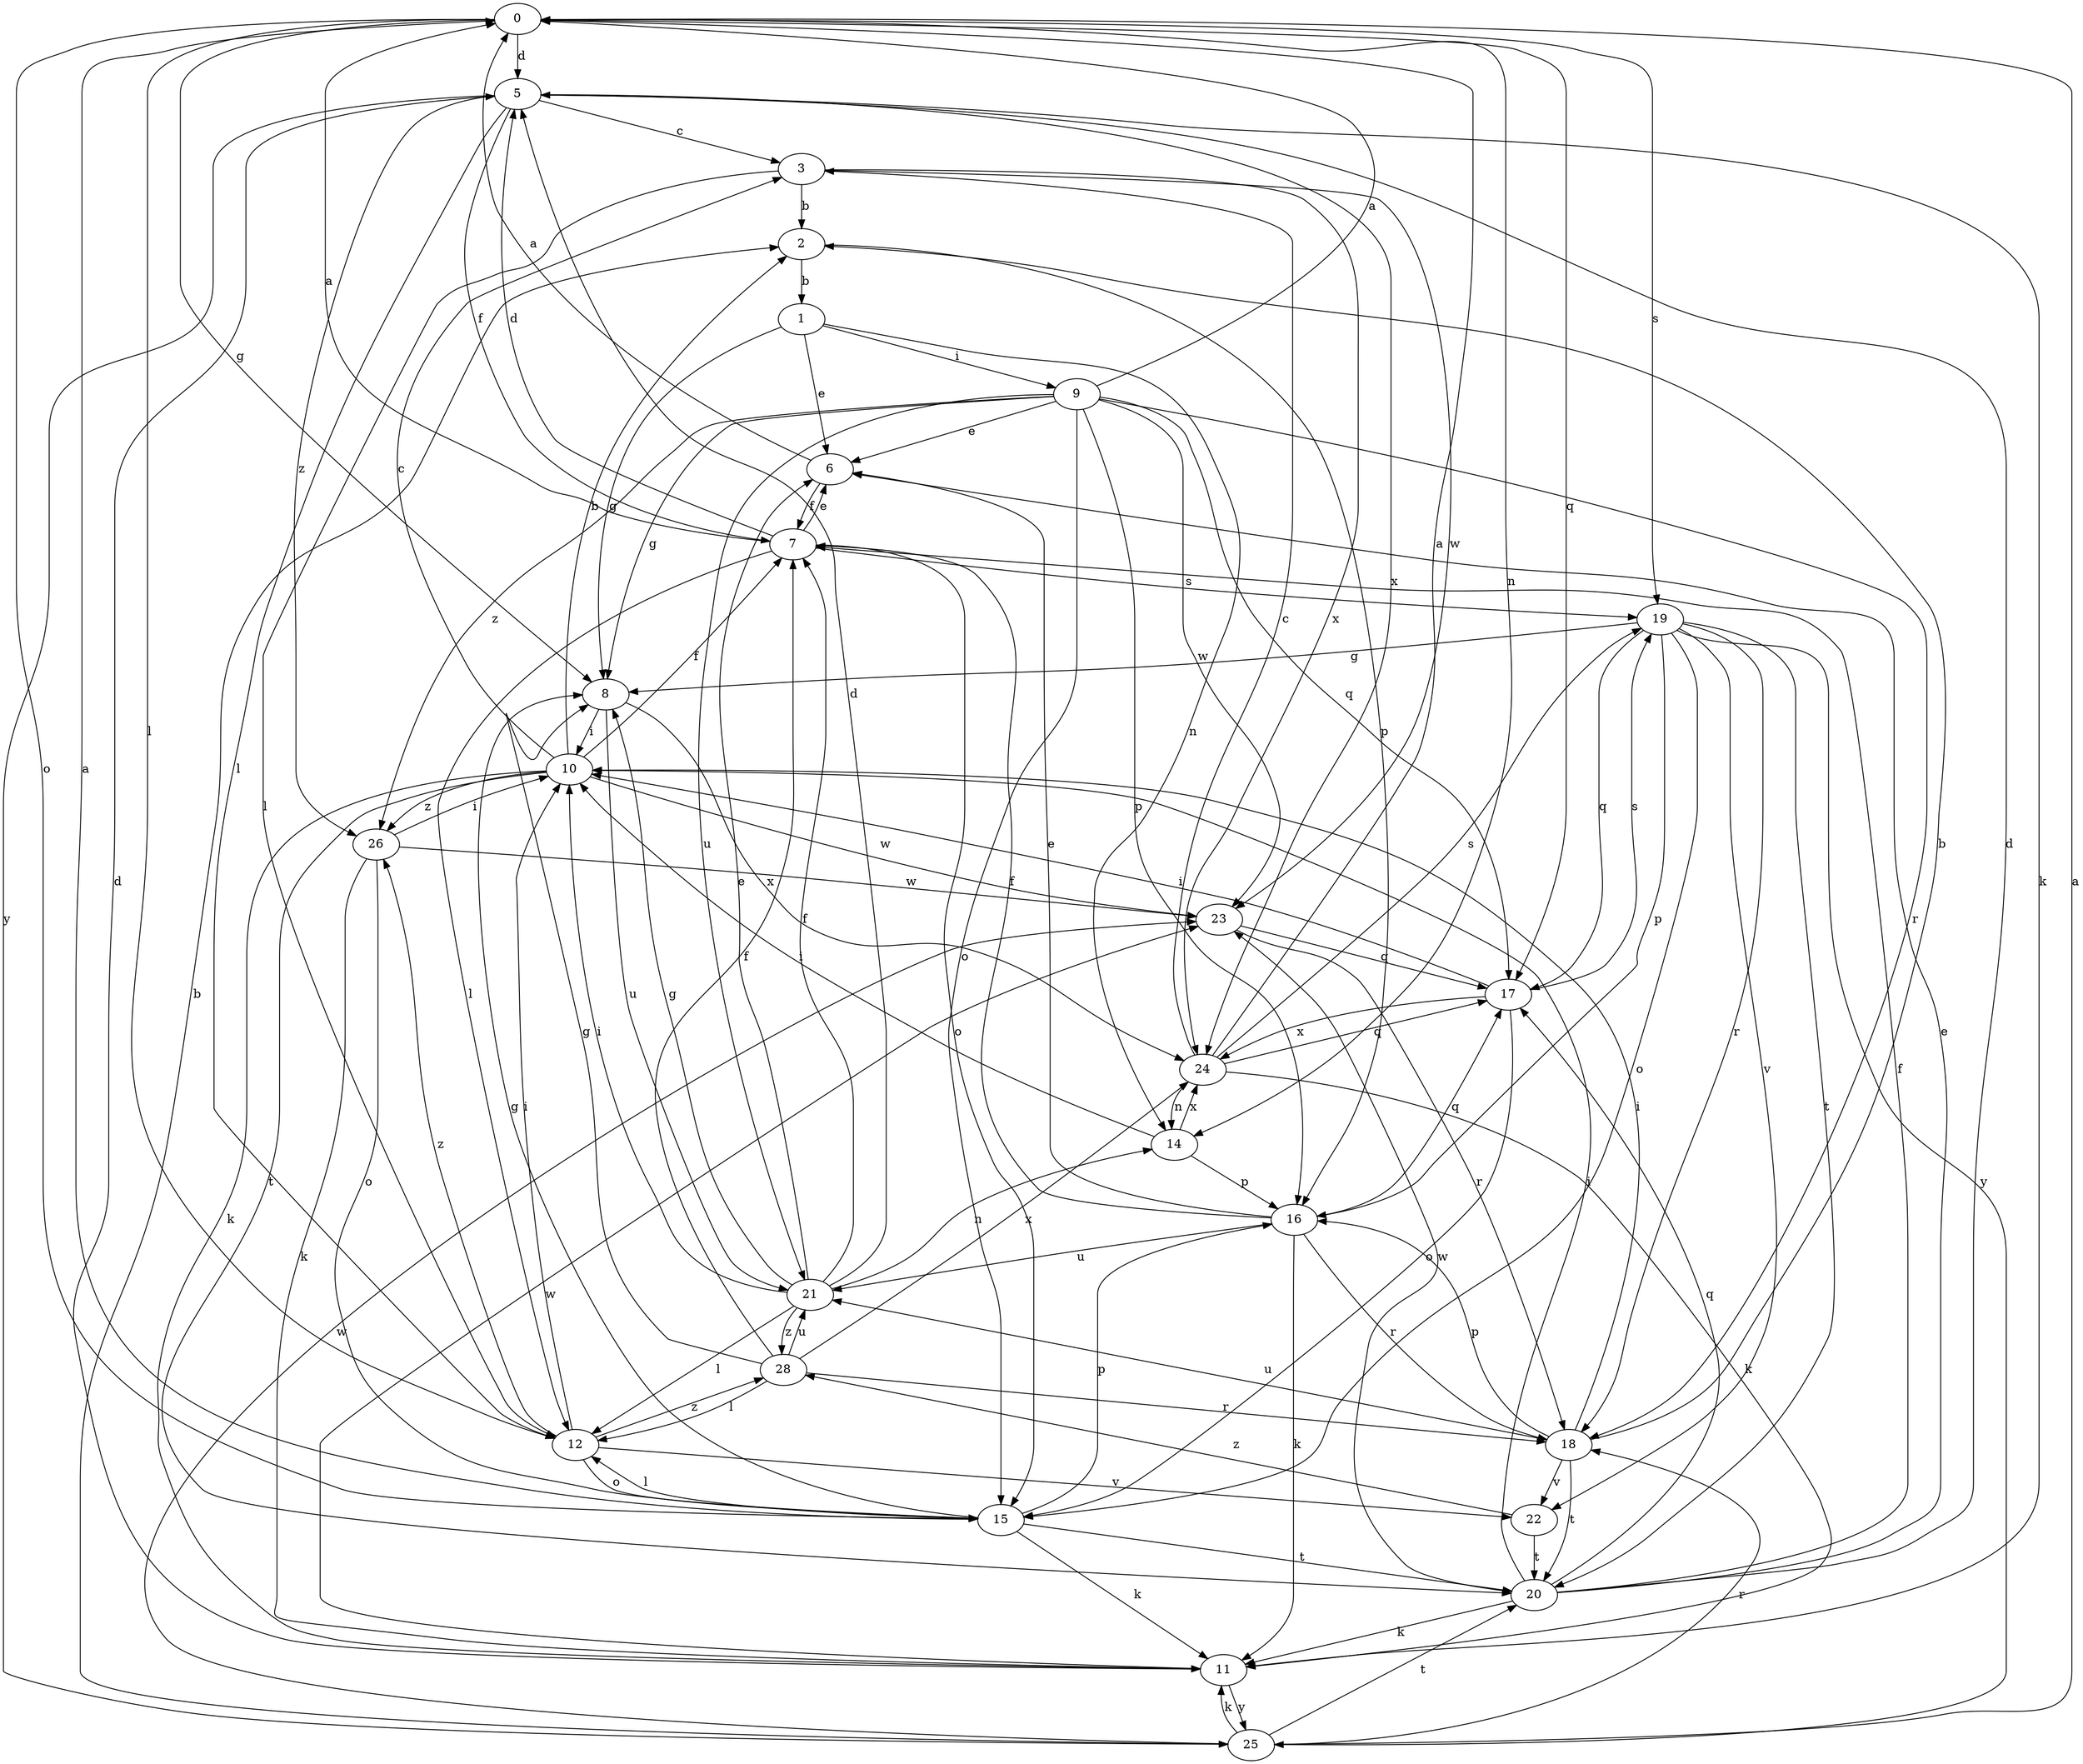 strict digraph  {
0;
1;
2;
3;
5;
6;
7;
8;
9;
10;
11;
12;
14;
15;
16;
17;
18;
19;
20;
21;
22;
23;
24;
25;
26;
28;
0 -> 5  [label=d];
0 -> 8  [label=g];
0 -> 12  [label=l];
0 -> 14  [label=n];
0 -> 15  [label=o];
0 -> 17  [label=q];
0 -> 19  [label=s];
1 -> 6  [label=e];
1 -> 8  [label=g];
1 -> 9  [label=i];
1 -> 14  [label=n];
2 -> 1  [label=b];
2 -> 16  [label=p];
3 -> 2  [label=b];
3 -> 12  [label=l];
3 -> 23  [label=w];
3 -> 24  [label=x];
5 -> 3  [label=c];
5 -> 7  [label=f];
5 -> 11  [label=k];
5 -> 12  [label=l];
5 -> 24  [label=x];
5 -> 25  [label=y];
5 -> 26  [label=z];
6 -> 0  [label=a];
6 -> 7  [label=f];
7 -> 0  [label=a];
7 -> 5  [label=d];
7 -> 6  [label=e];
7 -> 12  [label=l];
7 -> 15  [label=o];
7 -> 19  [label=s];
8 -> 10  [label=i];
8 -> 21  [label=u];
8 -> 24  [label=x];
9 -> 0  [label=a];
9 -> 6  [label=e];
9 -> 8  [label=g];
9 -> 15  [label=o];
9 -> 16  [label=p];
9 -> 17  [label=q];
9 -> 18  [label=r];
9 -> 21  [label=u];
9 -> 23  [label=w];
9 -> 26  [label=z];
10 -> 2  [label=b];
10 -> 3  [label=c];
10 -> 7  [label=f];
10 -> 11  [label=k];
10 -> 20  [label=t];
10 -> 23  [label=w];
10 -> 26  [label=z];
11 -> 5  [label=d];
11 -> 23  [label=w];
11 -> 25  [label=y];
12 -> 10  [label=i];
12 -> 15  [label=o];
12 -> 22  [label=v];
12 -> 26  [label=z];
12 -> 28  [label=z];
14 -> 10  [label=i];
14 -> 16  [label=p];
14 -> 24  [label=x];
15 -> 0  [label=a];
15 -> 8  [label=g];
15 -> 11  [label=k];
15 -> 12  [label=l];
15 -> 16  [label=p];
15 -> 20  [label=t];
16 -> 6  [label=e];
16 -> 7  [label=f];
16 -> 11  [label=k];
16 -> 17  [label=q];
16 -> 18  [label=r];
16 -> 21  [label=u];
17 -> 10  [label=i];
17 -> 15  [label=o];
17 -> 19  [label=s];
17 -> 24  [label=x];
18 -> 2  [label=b];
18 -> 10  [label=i];
18 -> 16  [label=p];
18 -> 20  [label=t];
18 -> 21  [label=u];
18 -> 22  [label=v];
19 -> 8  [label=g];
19 -> 15  [label=o];
19 -> 16  [label=p];
19 -> 17  [label=q];
19 -> 18  [label=r];
19 -> 20  [label=t];
19 -> 22  [label=v];
19 -> 25  [label=y];
20 -> 5  [label=d];
20 -> 6  [label=e];
20 -> 7  [label=f];
20 -> 10  [label=i];
20 -> 11  [label=k];
20 -> 17  [label=q];
20 -> 23  [label=w];
21 -> 5  [label=d];
21 -> 6  [label=e];
21 -> 7  [label=f];
21 -> 8  [label=g];
21 -> 10  [label=i];
21 -> 12  [label=l];
21 -> 14  [label=n];
21 -> 28  [label=z];
22 -> 20  [label=t];
22 -> 28  [label=z];
23 -> 17  [label=q];
23 -> 18  [label=r];
24 -> 0  [label=a];
24 -> 3  [label=c];
24 -> 11  [label=k];
24 -> 14  [label=n];
24 -> 17  [label=q];
24 -> 19  [label=s];
25 -> 0  [label=a];
25 -> 2  [label=b];
25 -> 11  [label=k];
25 -> 18  [label=r];
25 -> 20  [label=t];
25 -> 23  [label=w];
26 -> 10  [label=i];
26 -> 11  [label=k];
26 -> 15  [label=o];
26 -> 23  [label=w];
28 -> 7  [label=f];
28 -> 8  [label=g];
28 -> 12  [label=l];
28 -> 18  [label=r];
28 -> 21  [label=u];
28 -> 24  [label=x];
}
